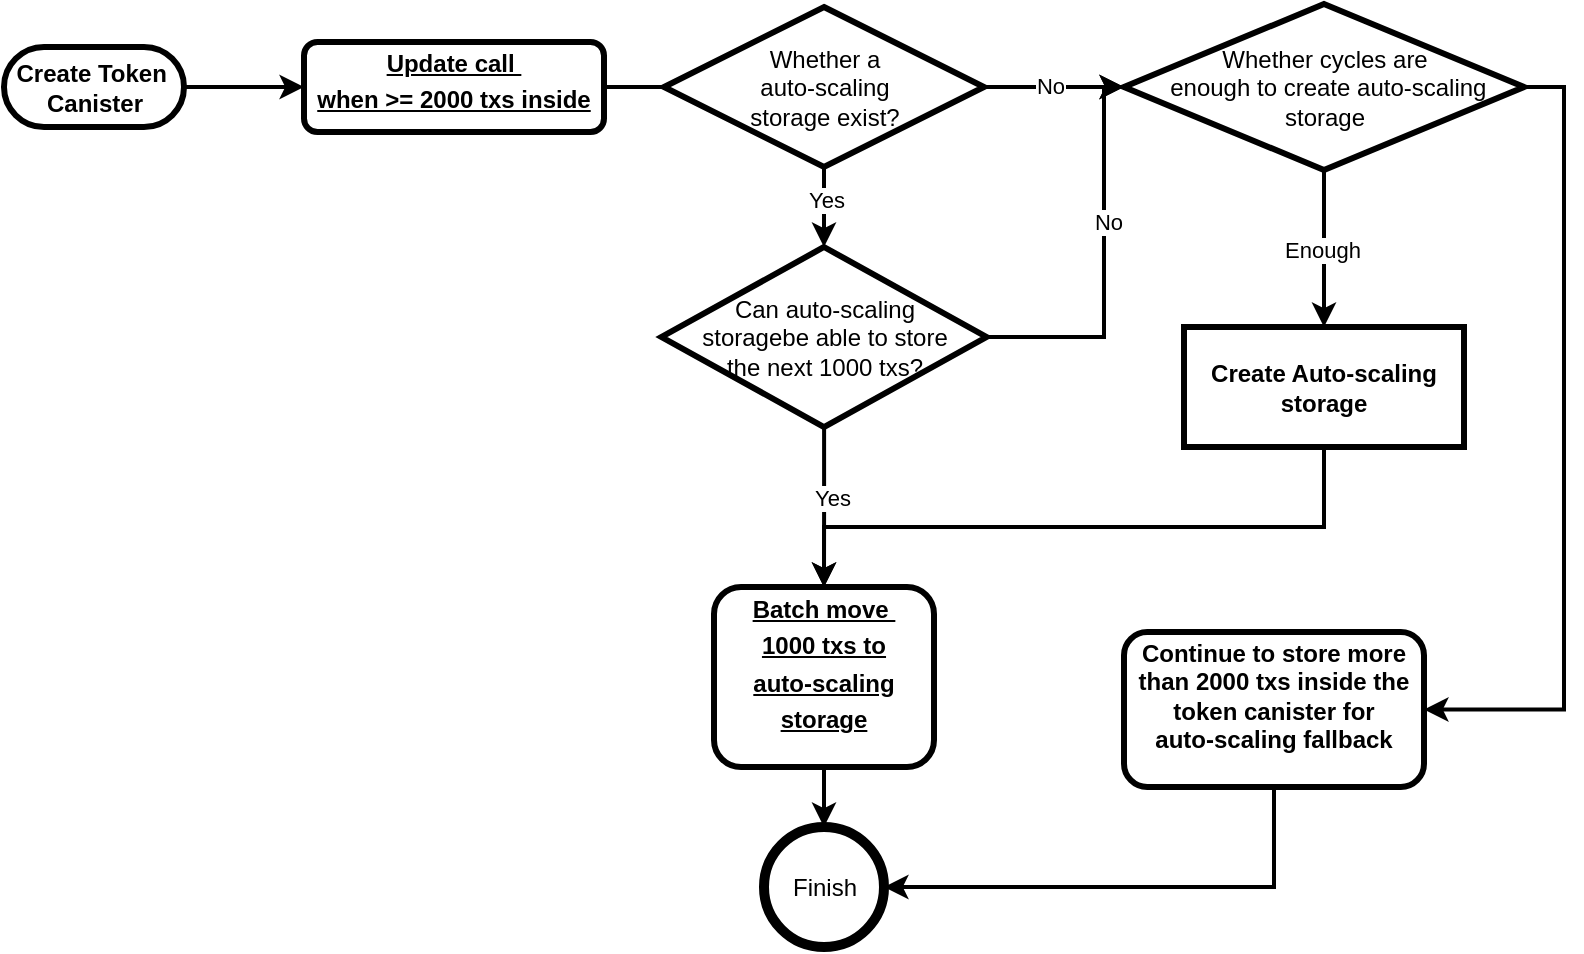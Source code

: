 <mxfile>
    <diagram name="Page-1" id="c7558073-3199-34d8-9f00-42111426c3f3">
        <mxGraphModel dx="891" dy="621" grid="1" gridSize="10" guides="1" tooltips="1" connect="1" arrows="1" fold="1" page="1" pageScale="1" pageWidth="826" pageHeight="1169" background="none" math="0" shadow="0">
            <root>
                <mxCell id="0"/>
                <mxCell id="1" parent="0"/>
                <mxCell id="2" value="&lt;p style=&quot;margin: 0px ; margin-top: 4px ; text-align: center ; text-decoration: underline&quot;&gt;Update call&amp;nbsp;&lt;/p&gt;&lt;p style=&quot;margin: 0px ; margin-top: 4px ; text-align: center ; text-decoration: underline&quot;&gt;when &amp;gt;= 2000 txs inside&lt;br&gt;&lt;br&gt;&lt;/p&gt;" style="verticalAlign=middle;align=center;overflow=fill;fontSize=12;fontFamily=Helvetica;html=1;rounded=1;fontStyle=1;strokeWidth=3;fillColor=none;" parent="1" vertex="1">
                    <mxGeometry x="160" y="39" width="150" height="45" as="geometry"/>
                </mxCell>
                <mxCell id="130" value="" style="edgeStyle=orthogonalEdgeStyle;rounded=0;orthogonalLoop=1;jettySize=auto;html=1;strokeWidth=2;" parent="1" source="8" target="129" edge="1">
                    <mxGeometry relative="1" as="geometry"/>
                </mxCell>
                <mxCell id="8" value="&lt;p style=&quot;margin: 0px ; margin-top: 4px ; text-align: center ; text-decoration: underline&quot;&gt;Batch move&amp;nbsp;&lt;/p&gt;&lt;p style=&quot;margin: 0px ; margin-top: 4px ; text-align: center ; text-decoration: underline&quot;&gt;1000 txs to&lt;/p&gt;&lt;p style=&quot;margin: 0px ; margin-top: 4px ; text-align: center ; text-decoration: underline&quot;&gt;auto-scaling&lt;/p&gt;&lt;p style=&quot;margin: 0px ; margin-top: 4px ; text-align: center ; text-decoration: underline&quot;&gt;storage&lt;/p&gt;" style="verticalAlign=middle;align=center;overflow=fill;fontSize=12;fontFamily=Helvetica;html=1;rounded=1;fontStyle=1;strokeWidth=3;fillColor=none;" parent="1" vertex="1">
                    <mxGeometry x="365" y="311.5" width="110" height="90" as="geometry"/>
                </mxCell>
                <mxCell id="121" value="" style="edgeStyle=orthogonalEdgeStyle;rounded=0;orthogonalLoop=1;jettySize=auto;html=1;strokeWidth=2;exitX=0.5;exitY=1;exitDx=0;exitDy=0;" parent="1" source="12" edge="1">
                    <mxGeometry relative="1" as="geometry">
                        <mxPoint x="420" y="311.5" as="targetPoint"/>
                        <Array as="points">
                            <mxPoint x="670" y="281.5"/>
                            <mxPoint x="420" y="281.5"/>
                        </Array>
                    </mxGeometry>
                </mxCell>
                <mxCell id="12" value="Create Auto-scaling storage" style="whiteSpace=wrap;align=center;verticalAlign=middle;fontStyle=1;strokeWidth=3;fillColor=none;" parent="1" vertex="1">
                    <mxGeometry x="600" y="181.5" width="140" height="60" as="geometry"/>
                </mxCell>
                <mxCell id="36" value="" style="edgeStyle=none;noEdgeStyle=1;strokeWidth=2;fillColor=none;entryX=0;entryY=0.5;entryDx=0;entryDy=0;exitX=1;exitY=0.5;exitDx=0;exitDy=0;startArrow=none;" parent="1" source="106" target="97" edge="1">
                    <mxGeometry width="100" height="100" relative="1" as="geometry">
                        <mxPoint x="330" y="211.5" as="sourcePoint"/>
                        <mxPoint x="261" y="167.5" as="targetPoint"/>
                    </mxGeometry>
                </mxCell>
                <mxCell id="108" value="No" style="edgeLabel;html=1;align=center;verticalAlign=middle;resizable=0;points=[];" parent="36" vertex="1" connectable="0">
                    <mxGeometry x="-0.057" y="1" relative="1" as="geometry">
                        <mxPoint as="offset"/>
                    </mxGeometry>
                </mxCell>
                <mxCell id="37" value="" style="edgeStyle=none;noEdgeStyle=1;strokeWidth=2;fillColor=none;" parent="1" target="2" edge="1">
                    <mxGeometry width="100" height="100" relative="1" as="geometry">
                        <mxPoint x="100" y="61.5" as="sourcePoint"/>
                        <mxPoint x="350" y="71.5" as="targetPoint"/>
                    </mxGeometry>
                </mxCell>
                <mxCell id="65" value="" style="edgeStyle=elbowEdgeStyle;elbow=horizontal;strokeWidth=2;fillColor=none;exitX=0.5;exitY=1;exitDx=0;exitDy=0;" parent="1" source="97" target="12" edge="1">
                    <mxGeometry width="100" height="100" relative="1" as="geometry">
                        <mxPoint x="415" y="127.5" as="sourcePoint"/>
                        <mxPoint x="330" y="61.5" as="targetPoint"/>
                        <Array as="points">
                            <mxPoint x="670" y="141.5"/>
                            <mxPoint x="400" y="191.5"/>
                            <mxPoint x="415" y="121.5"/>
                        </Array>
                    </mxGeometry>
                </mxCell>
                <mxCell id="101" value="Enough" style="edgeLabel;html=1;align=center;verticalAlign=middle;resizable=0;points=[];" parent="65" vertex="1" connectable="0">
                    <mxGeometry y="-1" relative="1" as="geometry">
                        <mxPoint as="offset"/>
                    </mxGeometry>
                </mxCell>
                <mxCell id="134" style="edgeStyle=orthogonalEdgeStyle;rounded=0;orthogonalLoop=1;jettySize=auto;html=1;exitX=1;exitY=0.5;exitDx=0;exitDy=0;entryX=1;entryY=0.5;entryDx=0;entryDy=0;strokeWidth=2;" parent="1" source="97" target="132" edge="1">
                    <mxGeometry relative="1" as="geometry"/>
                </mxCell>
                <mxCell id="97" value="Whether cycles are&lt;br&gt;&amp;nbsp;enough&amp;nbsp;to create auto-scaling &lt;br&gt;storage" style="shape=rhombus;html=1;dashed=0;whitespace=wrap;perimeter=rhombusPerimeter;strokeWidth=3;" parent="1" vertex="1">
                    <mxGeometry x="570" y="20" width="200" height="83" as="geometry"/>
                </mxCell>
                <mxCell id="110" style="edgeStyle=orthogonalEdgeStyle;rounded=0;orthogonalLoop=1;jettySize=auto;html=1;exitX=0.5;exitY=1;exitDx=0;exitDy=0;entryX=0.5;entryY=0;entryDx=0;entryDy=0;strokeWidth=2;" parent="1" source="106" target="109" edge="1">
                    <mxGeometry relative="1" as="geometry"/>
                </mxCell>
                <mxCell id="112" value="Yes" style="edgeLabel;html=1;align=center;verticalAlign=middle;resizable=0;points=[];" parent="110" vertex="1" connectable="0">
                    <mxGeometry x="-0.2" y="1" relative="1" as="geometry">
                        <mxPoint as="offset"/>
                    </mxGeometry>
                </mxCell>
                <mxCell id="106" value="Whether&amp;nbsp;a &lt;br&gt;auto-scaling &lt;br&gt;storage&amp;nbsp;exist?" style="shape=rhombus;html=1;dashed=0;whitespace=wrap;perimeter=rhombusPerimeter;strokeWidth=3;" parent="1" vertex="1">
                    <mxGeometry x="340" y="21.5" width="160" height="80" as="geometry"/>
                </mxCell>
                <mxCell id="107" value="" style="edgeStyle=none;noEdgeStyle=1;strokeWidth=2;fillColor=none;entryX=0;entryY=0.5;entryDx=0;entryDy=0;exitX=1;exitY=0.5;exitDx=0;exitDy=0;endArrow=none;" parent="1" source="2" target="106" edge="1">
                    <mxGeometry width="100" height="100" relative="1" as="geometry">
                        <mxPoint x="260" y="251.5" as="sourcePoint"/>
                        <mxPoint x="570" y="252.5" as="targetPoint"/>
                    </mxGeometry>
                </mxCell>
                <mxCell id="114" value="" style="edgeStyle=orthogonalEdgeStyle;rounded=0;orthogonalLoop=1;jettySize=auto;html=1;strokeWidth=2;entryX=0;entryY=0.5;entryDx=0;entryDy=0;exitX=1;exitY=0.5;exitDx=0;exitDy=0;" parent="1" source="109" target="97" edge="1">
                    <mxGeometry relative="1" as="geometry">
                        <mxPoint x="570" y="71.5" as="targetPoint"/>
                        <Array as="points">
                            <mxPoint x="560" y="186.5"/>
                            <mxPoint x="560" y="61.5"/>
                        </Array>
                    </mxGeometry>
                </mxCell>
                <mxCell id="115" value="No" style="edgeLabel;html=1;align=center;verticalAlign=middle;resizable=0;points=[];" parent="114" vertex="1" connectable="0">
                    <mxGeometry x="0.2" y="-2" relative="1" as="geometry">
                        <mxPoint as="offset"/>
                    </mxGeometry>
                </mxCell>
                <mxCell id="119" value="" style="edgeStyle=orthogonalEdgeStyle;rounded=0;orthogonalLoop=1;jettySize=auto;html=1;strokeWidth=2;" parent="1" source="109" target="8" edge="1">
                    <mxGeometry relative="1" as="geometry"/>
                </mxCell>
                <mxCell id="122" value="Yes" style="edgeLabel;html=1;align=center;verticalAlign=middle;resizable=0;points=[];" parent="119" vertex="1" connectable="0">
                    <mxGeometry x="-0.125" y="4" relative="1" as="geometry">
                        <mxPoint as="offset"/>
                    </mxGeometry>
                </mxCell>
                <mxCell id="109" value="Can auto-scaling &lt;br&gt;storagebe able to store &lt;br&gt;the next 1000 txs?" style="shape=rhombus;html=1;dashed=0;whitespace=wrap;perimeter=rhombusPerimeter;strokeWidth=3;" parent="1" vertex="1">
                    <mxGeometry x="338.75" y="141.5" width="162.5" height="90" as="geometry"/>
                </mxCell>
                <mxCell id="126" value="&lt;span style=&quot;font-weight: 700&quot;&gt;Create Token&amp;nbsp;&lt;/span&gt;&lt;br style=&quot;padding: 0px ; margin: 0px ; font-weight: 700&quot;&gt;&lt;span style=&quot;font-weight: 700&quot;&gt;Canister&lt;/span&gt;" style="html=1;dashed=0;whitespace=wrap;shape=mxgraph.dfd.start;strokeWidth=3;" parent="1" vertex="1">
                    <mxGeometry x="10" y="41.5" width="90" height="40" as="geometry"/>
                </mxCell>
                <mxCell id="129" value="Finish" style="shape=ellipse;html=1;dashed=0;whitespace=wrap;aspect=fixed;strokeWidth=5;perimeter=ellipsePerimeter;" parent="1" vertex="1">
                    <mxGeometry x="390" y="431.5" width="60" height="60" as="geometry"/>
                </mxCell>
                <mxCell id="136" value="" style="edgeStyle=orthogonalEdgeStyle;rounded=0;orthogonalLoop=1;jettySize=auto;html=1;strokeWidth=2;entryX=1;entryY=0.5;entryDx=0;entryDy=0;exitX=0.5;exitY=1;exitDx=0;exitDy=0;" parent="1" source="132" target="129" edge="1">
                    <mxGeometry relative="1" as="geometry">
                        <mxPoint x="645" y="500.25" as="targetPoint"/>
                    </mxGeometry>
                </mxCell>
                <mxCell id="132" value="&lt;p style=&quot;font-family: &amp;#34;helvetica&amp;#34; ; margin: 4px 0px 0px&quot;&gt;&lt;/p&gt;&lt;font face=&quot;helvetica&quot;&gt;Continue to store more &lt;br&gt;than 2000 txs inside the &lt;br&gt;token canister for &lt;br&gt;auto-scaling fallback&lt;/font&gt;" style="verticalAlign=middle;align=center;overflow=fill;fontSize=12;fontFamily=Helvetica;html=1;rounded=1;fontStyle=1;strokeWidth=3;fillColor=none;" parent="1" vertex="1">
                    <mxGeometry x="570" y="334" width="150" height="77.5" as="geometry"/>
                </mxCell>
            </root>
        </mxGraphModel>
    </diagram>
</mxfile>